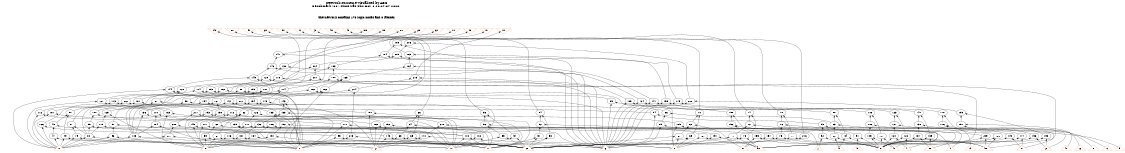 # Network structure generated by ABC

digraph network {
size = "7.5,10";
center = true;
edge [dir = back];

{
  node [shape = plaintext];
  edge [style = invis];
  LevelTitle1 [label=""];
  LevelTitle2 [label=""];
  Level10 [label = ""];
  Level9 [label = ""];
  Level8 [label = ""];
  Level7 [label = ""];
  Level6 [label = ""];
  Level5 [label = ""];
  Level4 [label = ""];
  Level3 [label = ""];
  Level2 [label = ""];
  Level1 [label = ""];
  Level0 [label = ""];
  LevelTitle1 ->  LevelTitle2 ->  Level10 ->  Level9 ->  Level8 ->  Level7 ->  Level6 ->  Level5 ->  Level4 ->  Level3 ->  Level2 ->  Level1 ->  Level0;
}

{
  rank = same;
  LevelTitle1;
  title1 [shape=plaintext,
          fontsize=20,
          fontname = "Times-Roman",
          label="Network structure visualized by ABC\nBenchmark \"c8\". Time was Thu Oct  8 20:27:37 2020. "
         ];
}

{
  rank = same;
  LevelTitle2;
  title2 [shape=plaintext,
          fontsize=18,
          fontname = "Times-Roman",
          label="The network contains 170 logic nodes and 0 latches.\n"
         ];
}

{
  rank = same;
  Level10;
  Node29 [label = "d0", shape = invtriangle, color = coral, fillcolor = coral];
  Node30 [label = "e0", shape = invtriangle, color = coral, fillcolor = coral];
  Node31 [label = "f0", shape = invtriangle, color = coral, fillcolor = coral];
  Node32 [label = "g0", shape = invtriangle, color = coral, fillcolor = coral];
  Node33 [label = "h0", shape = invtriangle, color = coral, fillcolor = coral];
  Node34 [label = "i0", shape = invtriangle, color = coral, fillcolor = coral];
  Node35 [label = "j0", shape = invtriangle, color = coral, fillcolor = coral];
  Node36 [label = "k0", shape = invtriangle, color = coral, fillcolor = coral];
  Node37 [label = "l0", shape = invtriangle, color = coral, fillcolor = coral];
  Node38 [label = "m0", shape = invtriangle, color = coral, fillcolor = coral];
  Node39 [label = "n0", shape = invtriangle, color = coral, fillcolor = coral];
  Node40 [label = "o0", shape = invtriangle, color = coral, fillcolor = coral];
  Node41 [label = "p0", shape = invtriangle, color = coral, fillcolor = coral];
  Node42 [label = "q0", shape = invtriangle, color = coral, fillcolor = coral];
  Node43 [label = "r0", shape = invtriangle, color = coral, fillcolor = coral];
  Node44 [label = "s0", shape = invtriangle, color = coral, fillcolor = coral];
  Node45 [label = "t0", shape = invtriangle, color = coral, fillcolor = coral];
  Node46 [label = "u0", shape = invtriangle, color = coral, fillcolor = coral];
}

{
  rank = same;
  Level9;
  Node185 [label = "185\n", shape = ellipse];
  Node206 [label = "206\n", shape = ellipse];
}

{
  rank = same;
  Level8;
  Node147 [label = "147\n", shape = ellipse];
  Node165 [label = "165\n", shape = ellipse];
  Node184 [label = "184\n", shape = ellipse];
  Node205 [label = "205\n", shape = ellipse];
}

{
  rank = same;
  Level7;
  Node130 [label = "130\n", shape = ellipse];
  Node146 [label = "146\n", shape = ellipse];
  Node164 [label = "164\n", shape = ellipse];
  Node183 [label = "183\n", shape = ellipse];
  Node204 [label = "204\n", shape = ellipse];
}

{
  rank = same;
  Level6;
  Node115 [label = "115\n", shape = ellipse];
  Node129 [label = "129\n", shape = ellipse];
  Node145 [label = "145\n", shape = ellipse];
  Node163 [label = "163\n", shape = ellipse];
  Node180 [label = "180\n", shape = ellipse];
  Node201 [label = "201\n", shape = ellipse];
  Node215 [label = "215\n", shape = ellipse];
}

{
  rank = same;
  Level5;
  Node90 [label = "90\n", shape = ellipse];
  Node101 [label = "101\n", shape = ellipse];
  Node114 [label = "114\n", shape = ellipse];
  Node128 [label = "128\n", shape = ellipse];
  Node144 [label = "144\n", shape = ellipse];
  Node160 [label = "160\n", shape = ellipse];
  Node162 [label = "162\n", shape = ellipse];
  Node174 [label = "174\n", shape = ellipse];
  Node182 [label = "182\n", shape = ellipse];
  Node195 [label = "195\n", shape = ellipse];
  Node203 [label = "203\n", shape = ellipse];
  Node214 [label = "214\n", shape = ellipse];
}

{
  rank = same;
  Level4;
  Node87 [label = "87\n", shape = ellipse];
  Node89 [label = "89\n", shape = ellipse];
  Node98 [label = "98\n", shape = ellipse];
  Node109 [label = "109\n", shape = ellipse];
  Node113 [label = "113\n", shape = ellipse];
  Node124 [label = "124\n", shape = ellipse];
  Node127 [label = "127\n", shape = ellipse];
  Node141 [label = "141\n", shape = ellipse];
  Node142 [label = "142\n", shape = ellipse];
  Node143 [label = "143\n", shape = ellipse];
  Node154 [label = "154\n", shape = ellipse];
  Node159 [label = "159\n", shape = ellipse];
  Node161 [label = "161\n", shape = ellipse];
  Node173 [label = "173\n", shape = ellipse];
  Node179 [label = "179\n", shape = ellipse];
  Node181 [label = "181\n", shape = ellipse];
  Node194 [label = "194\n", shape = ellipse];
  Node200 [label = "200\n", shape = ellipse];
  Node202 [label = "202\n", shape = ellipse];
  Node212 [label = "212\n", shape = ellipse];
}

{
  rank = same;
  Level3;
  Node50 [label = "50\n", shape = ellipse];
  Node54 [label = "54\n", shape = ellipse];
  Node58 [label = "58\n", shape = ellipse];
  Node62 [label = "62\n", shape = ellipse];
  Node66 [label = "66\n", shape = ellipse];
  Node70 [label = "70\n", shape = ellipse];
  Node74 [label = "74\n", shape = ellipse];
  Node78 [label = "78\n", shape = ellipse];
  Node86 [label = "86\n", shape = ellipse];
  Node88 [label = "88\n", shape = ellipse];
  Node94 [label = "94\n", shape = ellipse];
  Node100 [label = "100\n", shape = ellipse];
  Node108 [label = "108\n", shape = ellipse];
  Node110 [label = "110\n", shape = ellipse];
  Node112 [label = "112\n", shape = ellipse];
  Node123 [label = "123\n", shape = ellipse];
  Node125 [label = "125\n", shape = ellipse];
  Node126 [label = "126\n", shape = ellipse];
  Node133 [label = "133\n", shape = ellipse];
  Node136 [label = "136\n", shape = ellipse];
  Node140 [label = "140\n", shape = ellipse];
  Node150 [label = "150\n", shape = ellipse];
  Node153 [label = "153\n", shape = ellipse];
  Node158 [label = "158\n", shape = ellipse];
  Node169 [label = "169\n", shape = ellipse];
  Node172 [label = "172\n", shape = ellipse];
  Node178 [label = "178\n", shape = ellipse];
  Node187 [label = "187\n", shape = ellipse];
  Node190 [label = "190\n", shape = ellipse];
  Node193 [label = "193\n", shape = ellipse];
  Node199 [label = "199\n", shape = ellipse];
  Node211 [label = "211\n", shape = ellipse];
}

{
  rank = same;
  Level2;
  Node48 [label = "48\n", shape = ellipse];
  Node52 [label = "52\n", shape = ellipse];
  Node56 [label = "56\n", shape = ellipse];
  Node60 [label = "60\n", shape = ellipse];
  Node64 [label = "64\n", shape = ellipse];
  Node68 [label = "68\n", shape = ellipse];
  Node72 [label = "72\n", shape = ellipse];
  Node76 [label = "76\n", shape = ellipse];
  Node81 [label = "81\n", shape = ellipse];
  Node83 [label = "83\n", shape = ellipse];
  Node85 [label = "85\n", shape = ellipse];
  Node93 [label = "93\n", shape = ellipse];
  Node97 [label = "97\n", shape = ellipse];
  Node99 [label = "99\n", shape = ellipse];
  Node104 [label = "104\n", shape = ellipse];
  Node106 [label = "106\n", shape = ellipse];
  Node111 [label = "111\n", shape = ellipse];
  Node117 [label = "117\n", shape = ellipse];
  Node119 [label = "119\n", shape = ellipse];
  Node121 [label = "121\n", shape = ellipse];
  Node132 [label = "132\n", shape = ellipse];
  Node135 [label = "135\n", shape = ellipse];
  Node138 [label = "138\n", shape = ellipse];
  Node149 [label = "149\n", shape = ellipse];
  Node152 [label = "152\n", shape = ellipse];
  Node156 [label = "156\n", shape = ellipse];
  Node166 [label = "166\n", shape = ellipse];
  Node168 [label = "168\n", shape = ellipse];
  Node171 [label = "171\n", shape = ellipse];
  Node176 [label = "176\n", shape = ellipse];
  Node186 [label = "186\n", shape = ellipse];
  Node189 [label = "189\n", shape = ellipse];
  Node192 [label = "192\n", shape = ellipse];
  Node197 [label = "197\n", shape = ellipse];
  Node208 [label = "208\n", shape = ellipse];
  Node210 [label = "210\n", shape = ellipse];
}

{
  rank = same;
  Level1;
  Node47 [label = "47\n", shape = ellipse];
  Node49 [label = "49\n", shape = ellipse];
  Node51 [label = "51\n", shape = ellipse];
  Node53 [label = "53\n", shape = ellipse];
  Node55 [label = "55\n", shape = ellipse];
  Node57 [label = "57\n", shape = ellipse];
  Node59 [label = "59\n", shape = ellipse];
  Node61 [label = "61\n", shape = ellipse];
  Node63 [label = "63\n", shape = ellipse];
  Node65 [label = "65\n", shape = ellipse];
  Node67 [label = "67\n", shape = ellipse];
  Node69 [label = "69\n", shape = ellipse];
  Node71 [label = "71\n", shape = ellipse];
  Node73 [label = "73\n", shape = ellipse];
  Node75 [label = "75\n", shape = ellipse];
  Node77 [label = "77\n", shape = ellipse];
  Node79 [label = "79\n", shape = ellipse];
  Node80 [label = "80\n", shape = ellipse];
  Node82 [label = "82\n", shape = ellipse];
  Node84 [label = "84\n", shape = ellipse];
  Node91 [label = "91\n", shape = ellipse];
  Node92 [label = "92\n", shape = ellipse];
  Node95 [label = "95\n", shape = ellipse];
  Node96 [label = "96\n", shape = ellipse];
  Node102 [label = "102\n", shape = ellipse];
  Node103 [label = "103\n", shape = ellipse];
  Node105 [label = "105\n", shape = ellipse];
  Node107 [label = "107\n", shape = ellipse];
  Node116 [label = "116\n", shape = ellipse];
  Node118 [label = "118\n", shape = ellipse];
  Node120 [label = "120\n", shape = ellipse];
  Node122 [label = "122\n", shape = ellipse];
  Node131 [label = "131\n", shape = ellipse];
  Node134 [label = "134\n", shape = ellipse];
  Node137 [label = "137\n", shape = ellipse];
  Node139 [label = "139\n", shape = ellipse];
  Node148 [label = "148\n", shape = ellipse];
  Node151 [label = "151\n", shape = ellipse];
  Node155 [label = "155\n", shape = ellipse];
  Node157 [label = "157\n", shape = ellipse];
  Node167 [label = "167\n", shape = ellipse];
  Node170 [label = "170\n", shape = ellipse];
  Node175 [label = "175\n", shape = ellipse];
  Node177 [label = "177\n", shape = ellipse];
  Node188 [label = "188\n", shape = ellipse];
  Node191 [label = "191\n", shape = ellipse];
  Node196 [label = "196\n", shape = ellipse];
  Node198 [label = "198\n", shape = ellipse];
  Node207 [label = "207\n", shape = ellipse];
  Node209 [label = "209\n", shape = ellipse];
  Node213 [label = "213\n", shape = ellipse];
  Node216 [label = "216\n", shape = ellipse];
}

{
  rank = same;
  Level0;
  Node1 [label = "a", shape = triangle, color = coral, fillcolor = coral];
  Node2 [label = "b", shape = triangle, color = coral, fillcolor = coral];
  Node3 [label = "c", shape = triangle, color = coral, fillcolor = coral];
  Node4 [label = "d", shape = triangle, color = coral, fillcolor = coral];
  Node5 [label = "e", shape = triangle, color = coral, fillcolor = coral];
  Node6 [label = "f", shape = triangle, color = coral, fillcolor = coral];
  Node7 [label = "g", shape = triangle, color = coral, fillcolor = coral];
  Node8 [label = "h", shape = triangle, color = coral, fillcolor = coral];
  Node9 [label = "i", shape = triangle, color = coral, fillcolor = coral];
  Node10 [label = "j", shape = triangle, color = coral, fillcolor = coral];
  Node11 [label = "k", shape = triangle, color = coral, fillcolor = coral];
  Node12 [label = "l", shape = triangle, color = coral, fillcolor = coral];
  Node13 [label = "m", shape = triangle, color = coral, fillcolor = coral];
  Node14 [label = "n", shape = triangle, color = coral, fillcolor = coral];
  Node15 [label = "o", shape = triangle, color = coral, fillcolor = coral];
  Node16 [label = "p", shape = triangle, color = coral, fillcolor = coral];
  Node17 [label = "q", shape = triangle, color = coral, fillcolor = coral];
  Node18 [label = "r", shape = triangle, color = coral, fillcolor = coral];
  Node19 [label = "s", shape = triangle, color = coral, fillcolor = coral];
  Node20 [label = "u", shape = triangle, color = coral, fillcolor = coral];
  Node21 [label = "v", shape = triangle, color = coral, fillcolor = coral];
  Node22 [label = "w", shape = triangle, color = coral, fillcolor = coral];
  Node23 [label = "x", shape = triangle, color = coral, fillcolor = coral];
  Node24 [label = "y", shape = triangle, color = coral, fillcolor = coral];
  Node25 [label = "z", shape = triangle, color = coral, fillcolor = coral];
  Node26 [label = "a0", shape = triangle, color = coral, fillcolor = coral];
  Node27 [label = "b0", shape = triangle, color = coral, fillcolor = coral];
  Node28 [label = "c0", shape = triangle, color = coral, fillcolor = coral];
}

title1 -> title2 [style = invis];
title2 -> Node29 [style = invis];
title2 -> Node30 [style = invis];
title2 -> Node31 [style = invis];
title2 -> Node32 [style = invis];
title2 -> Node33 [style = invis];
title2 -> Node34 [style = invis];
title2 -> Node35 [style = invis];
title2 -> Node36 [style = invis];
title2 -> Node37 [style = invis];
title2 -> Node38 [style = invis];
title2 -> Node39 [style = invis];
title2 -> Node40 [style = invis];
title2 -> Node41 [style = invis];
title2 -> Node42 [style = invis];
title2 -> Node43 [style = invis];
title2 -> Node44 [style = invis];
title2 -> Node45 [style = invis];
title2 -> Node46 [style = invis];
Node29 -> Node30 [style = invis];
Node30 -> Node31 [style = invis];
Node31 -> Node32 [style = invis];
Node32 -> Node33 [style = invis];
Node33 -> Node34 [style = invis];
Node34 -> Node35 [style = invis];
Node35 -> Node36 [style = invis];
Node36 -> Node37 [style = invis];
Node37 -> Node38 [style = invis];
Node38 -> Node39 [style = invis];
Node39 -> Node40 [style = invis];
Node40 -> Node41 [style = invis];
Node41 -> Node42 [style = invis];
Node42 -> Node43 [style = invis];
Node43 -> Node44 [style = invis];
Node44 -> Node45 [style = invis];
Node45 -> Node46 [style = invis];
Node29 -> Node50 [style = solid];
Node30 -> Node54 [style = solid];
Node31 -> Node58 [style = solid];
Node32 -> Node62 [style = solid];
Node33 -> Node66 [style = solid];
Node34 -> Node70 [style = solid];
Node35 -> Node74 [style = solid];
Node36 -> Node78 [style = solid];
Node37 -> Node216 [style = solid];
Node38 -> Node90 [style = solid];
Node39 -> Node101 [style = solid];
Node40 -> Node115 [style = solid];
Node41 -> Node130 [style = solid];
Node42 -> Node147 [style = solid];
Node43 -> Node165 [style = solid];
Node44 -> Node185 [style = solid];
Node45 -> Node206 [style = solid];
Node46 -> Node215 [style = solid];
Node47 -> Node20 [style = solid];
Node47 -> Node28 [style = solid];
Node48 -> Node9 [style = solid];
Node48 -> Node47 [style = solid];
Node49 -> Node20 [style = solid];
Node49 -> Node28 [style = solid];
Node50 -> Node48 [style = solid];
Node50 -> Node49 [style = solid];
Node51 -> Node21 [style = solid];
Node51 -> Node28 [style = solid];
Node52 -> Node10 [style = solid];
Node52 -> Node51 [style = solid];
Node53 -> Node21 [style = solid];
Node53 -> Node28 [style = solid];
Node54 -> Node52 [style = solid];
Node54 -> Node53 [style = solid];
Node55 -> Node22 [style = solid];
Node55 -> Node28 [style = solid];
Node56 -> Node11 [style = solid];
Node56 -> Node55 [style = solid];
Node57 -> Node22 [style = solid];
Node57 -> Node28 [style = solid];
Node58 -> Node56 [style = solid];
Node58 -> Node57 [style = solid];
Node59 -> Node23 [style = solid];
Node59 -> Node28 [style = solid];
Node60 -> Node12 [style = solid];
Node60 -> Node59 [style = solid];
Node61 -> Node23 [style = solid];
Node61 -> Node28 [style = solid];
Node62 -> Node60 [style = solid];
Node62 -> Node61 [style = solid];
Node63 -> Node24 [style = solid];
Node63 -> Node28 [style = solid];
Node64 -> Node13 [style = solid];
Node64 -> Node63 [style = solid];
Node65 -> Node24 [style = solid];
Node65 -> Node28 [style = solid];
Node66 -> Node64 [style = solid];
Node66 -> Node65 [style = solid];
Node67 -> Node25 [style = solid];
Node67 -> Node28 [style = solid];
Node68 -> Node14 [style = solid];
Node68 -> Node67 [style = solid];
Node69 -> Node25 [style = solid];
Node69 -> Node28 [style = solid];
Node70 -> Node68 [style = solid];
Node70 -> Node69 [style = solid];
Node71 -> Node26 [style = solid];
Node71 -> Node28 [style = solid];
Node72 -> Node15 [style = solid];
Node72 -> Node71 [style = solid];
Node73 -> Node26 [style = solid];
Node73 -> Node28 [style = solid];
Node74 -> Node72 [style = solid];
Node74 -> Node73 [style = solid];
Node75 -> Node27 [style = solid];
Node75 -> Node28 [style = solid];
Node76 -> Node16 [style = solid];
Node76 -> Node75 [style = solid];
Node77 -> Node27 [style = solid];
Node77 -> Node28 [style = solid];
Node78 -> Node76 [style = solid];
Node78 -> Node77 [style = solid];
Node79 -> Node18 [style = solid];
Node79 -> Node20 [style = solid];
Node80 -> Node18 [style = solid];
Node80 -> Node20 [style = solid];
Node81 -> Node79 [style = solid];
Node81 -> Node80 [style = solid];
Node82 -> Node1 [style = solid];
Node82 -> Node19 [style = solid];
Node83 -> Node9 [style = solid];
Node83 -> Node82 [style = solid];
Node84 -> Node1 [style = solid];
Node84 -> Node19 [style = solid];
Node85 -> Node17 [style = solid];
Node85 -> Node84 [style = solid];
Node86 -> Node83 [style = solid];
Node86 -> Node85 [style = solid];
Node87 -> Node81 [style = solid];
Node87 -> Node86 [style = solid];
Node88 -> Node83 [style = solid];
Node88 -> Node84 [style = solid];
Node89 -> Node17 [style = solid];
Node89 -> Node88 [style = solid];
Node90 -> Node87 [style = solid];
Node90 -> Node89 [style = solid];
Node91 -> Node2 [style = solid];
Node91 -> Node19 [style = solid];
Node92 -> Node10 [style = solid];
Node92 -> Node19 [style = solid];
Node93 -> Node91 [style = solid];
Node93 -> Node92 [style = solid];
Node94 -> Node17 [style = solid];
Node94 -> Node93 [style = solid];
Node95 -> Node17 [style = solid];
Node95 -> Node18 [style = solid];
Node96 -> Node20 [style = solid];
Node96 -> Node21 [style = solid];
Node97 -> Node95 [style = solid];
Node97 -> Node96 [style = solid];
Node98 -> Node94 [style = solid];
Node98 -> Node97 [style = solid];
Node99 -> Node17 [style = solid];
Node99 -> Node80 [style = solid];
Node100 -> Node21 [style = solid];
Node100 -> Node99 [style = solid];
Node101 -> Node98 [style = solid];
Node101 -> Node100 [style = solid];
Node102 -> Node21 [style = solid];
Node102 -> Node22 [style = solid];
Node103 -> Node20 [style = solid];
Node103 -> Node21 [style = solid];
Node104 -> Node18 [style = solid];
Node104 -> Node103 [style = solid];
Node105 -> Node11 [style = solid];
Node105 -> Node19 [style = solid];
Node106 -> Node3 [style = solid];
Node106 -> Node105 [style = solid];
Node107 -> Node11 [style = solid];
Node107 -> Node19 [style = solid];
Node108 -> Node106 [style = solid];
Node108 -> Node107 [style = solid];
Node109 -> Node17 [style = solid];
Node109 -> Node108 [style = solid];
Node110 -> Node22 [style = solid];
Node110 -> Node104 [style = solid];
Node111 -> Node18 [style = solid];
Node111 -> Node102 [style = solid];
Node112 -> Node20 [style = solid];
Node112 -> Node111 [style = solid];
Node113 -> Node110 [style = solid];
Node113 -> Node112 [style = solid];
Node114 -> Node17 [style = solid];
Node114 -> Node113 [style = solid];
Node115 -> Node109 [style = solid];
Node115 -> Node114 [style = solid];
Node116 -> Node22 [style = solid];
Node116 -> Node23 [style = solid];
Node117 -> Node21 [style = solid];
Node117 -> Node116 [style = solid];
Node118 -> Node21 [style = solid];
Node118 -> Node22 [style = solid];
Node119 -> Node80 [style = solid];
Node119 -> Node118 [style = solid];
Node120 -> Node12 [style = solid];
Node120 -> Node19 [style = solid];
Node121 -> Node4 [style = solid];
Node121 -> Node120 [style = solid];
Node122 -> Node12 [style = solid];
Node122 -> Node19 [style = solid];
Node123 -> Node121 [style = solid];
Node123 -> Node122 [style = solid];
Node124 -> Node17 [style = solid];
Node124 -> Node123 [style = solid];
Node125 -> Node23 [style = solid];
Node125 -> Node119 [style = solid];
Node126 -> Node18 [style = solid];
Node126 -> Node117 [style = solid];
Node127 -> Node20 [style = solid];
Node127 -> Node126 [style = solid];
Node128 -> Node125 [style = solid];
Node128 -> Node127 [style = solid];
Node129 -> Node17 [style = solid];
Node129 -> Node128 [style = solid];
Node130 -> Node124 [style = solid];
Node130 -> Node129 [style = solid];
Node131 -> Node23 [style = solid];
Node131 -> Node24 [style = solid];
Node132 -> Node22 [style = solid];
Node132 -> Node131 [style = solid];
Node133 -> Node21 [style = solid];
Node133 -> Node132 [style = solid];
Node134 -> Node22 [style = solid];
Node134 -> Node23 [style = solid];
Node135 -> Node18 [style = solid];
Node135 -> Node134 [style = solid];
Node136 -> Node103 [style = solid];
Node136 -> Node135 [style = solid];
Node137 -> Node13 [style = solid];
Node137 -> Node19 [style = solid];
Node138 -> Node5 [style = solid];
Node138 -> Node137 [style = solid];
Node139 -> Node13 [style = solid];
Node139 -> Node19 [style = solid];
Node140 -> Node138 [style = solid];
Node140 -> Node139 [style = solid];
Node141 -> Node17 [style = solid];
Node141 -> Node140 [style = solid];
Node142 -> Node24 [style = solid];
Node142 -> Node136 [style = solid];
Node143 -> Node18 [style = solid];
Node143 -> Node133 [style = solid];
Node144 -> Node20 [style = solid];
Node144 -> Node143 [style = solid];
Node145 -> Node142 [style = solid];
Node145 -> Node144 [style = solid];
Node146 -> Node17 [style = solid];
Node146 -> Node145 [style = solid];
Node147 -> Node141 [style = solid];
Node147 -> Node146 [style = solid];
Node148 -> Node24 [style = solid];
Node148 -> Node25 [style = solid];
Node149 -> Node23 [style = solid];
Node149 -> Node148 [style = solid];
Node150 -> Node22 [style = solid];
Node150 -> Node149 [style = solid];
Node151 -> Node23 [style = solid];
Node151 -> Node24 [style = solid];
Node152 -> Node22 [style = solid];
Node152 -> Node151 [style = solid];
Node153 -> Node18 [style = solid];
Node153 -> Node152 [style = solid];
Node154 -> Node103 [style = solid];
Node154 -> Node153 [style = solid];
Node155 -> Node14 [style = solid];
Node155 -> Node19 [style = solid];
Node156 -> Node6 [style = solid];
Node156 -> Node155 [style = solid];
Node157 -> Node14 [style = solid];
Node157 -> Node19 [style = solid];
Node158 -> Node156 [style = solid];
Node158 -> Node157 [style = solid];
Node159 -> Node17 [style = solid];
Node159 -> Node158 [style = solid];
Node160 -> Node25 [style = solid];
Node160 -> Node154 [style = solid];
Node161 -> Node103 [style = solid];
Node161 -> Node150 [style = solid];
Node162 -> Node18 [style = solid];
Node162 -> Node161 [style = solid];
Node163 -> Node160 [style = solid];
Node163 -> Node162 [style = solid];
Node164 -> Node17 [style = solid];
Node164 -> Node163 [style = solid];
Node165 -> Node159 [style = solid];
Node165 -> Node164 [style = solid];
Node166 -> Node20 [style = solid];
Node166 -> Node118 [style = solid];
Node167 -> Node25 [style = solid];
Node167 -> Node26 [style = solid];
Node168 -> Node24 [style = solid];
Node168 -> Node167 [style = solid];
Node169 -> Node23 [style = solid];
Node169 -> Node168 [style = solid];
Node170 -> Node24 [style = solid];
Node170 -> Node25 [style = solid];
Node171 -> Node23 [style = solid];
Node171 -> Node170 [style = solid];
Node172 -> Node22 [style = solid];
Node172 -> Node171 [style = solid];
Node173 -> Node18 [style = solid];
Node173 -> Node172 [style = solid];
Node174 -> Node103 [style = solid];
Node174 -> Node173 [style = solid];
Node175 -> Node15 [style = solid];
Node175 -> Node19 [style = solid];
Node176 -> Node7 [style = solid];
Node176 -> Node175 [style = solid];
Node177 -> Node15 [style = solid];
Node177 -> Node19 [style = solid];
Node178 -> Node176 [style = solid];
Node178 -> Node177 [style = solid];
Node179 -> Node17 [style = solid];
Node179 -> Node178 [style = solid];
Node180 -> Node26 [style = solid];
Node180 -> Node174 [style = solid];
Node181 -> Node166 [style = solid];
Node181 -> Node169 [style = solid];
Node182 -> Node18 [style = solid];
Node182 -> Node181 [style = solid];
Node183 -> Node180 [style = solid];
Node183 -> Node182 [style = solid];
Node184 -> Node17 [style = solid];
Node184 -> Node183 [style = solid];
Node185 -> Node179 [style = solid];
Node185 -> Node184 [style = solid];
Node186 -> Node21 [style = solid];
Node186 -> Node134 [style = solid];
Node187 -> Node20 [style = solid];
Node187 -> Node186 [style = solid];
Node188 -> Node26 [style = solid];
Node188 -> Node27 [style = solid];
Node189 -> Node25 [style = solid];
Node189 -> Node188 [style = solid];
Node190 -> Node24 [style = solid];
Node190 -> Node189 [style = solid];
Node191 -> Node25 [style = solid];
Node191 -> Node26 [style = solid];
Node192 -> Node24 [style = solid];
Node192 -> Node191 [style = solid];
Node193 -> Node23 [style = solid];
Node193 -> Node192 [style = solid];
Node194 -> Node118 [style = solid];
Node194 -> Node193 [style = solid];
Node195 -> Node80 [style = solid];
Node195 -> Node194 [style = solid];
Node196 -> Node16 [style = solid];
Node196 -> Node19 [style = solid];
Node197 -> Node8 [style = solid];
Node197 -> Node196 [style = solid];
Node198 -> Node16 [style = solid];
Node198 -> Node19 [style = solid];
Node199 -> Node197 [style = solid];
Node199 -> Node198 [style = solid];
Node200 -> Node17 [style = solid];
Node200 -> Node199 [style = solid];
Node201 -> Node27 [style = solid];
Node201 -> Node195 [style = solid];
Node202 -> Node187 [style = solid];
Node202 -> Node190 [style = solid];
Node203 -> Node18 [style = solid];
Node203 -> Node202 [style = solid];
Node204 -> Node201 [style = solid];
Node204 -> Node203 [style = solid];
Node205 -> Node17 [style = solid];
Node205 -> Node204 [style = solid];
Node206 -> Node200 [style = solid];
Node206 -> Node205 [style = solid];
Node207 -> Node20 [style = solid];
Node207 -> Node21 [style = solid];
Node208 -> Node134 [style = solid];
Node208 -> Node207 [style = solid];
Node209 -> Node26 [style = solid];
Node209 -> Node27 [style = solid];
Node210 -> Node170 [style = solid];
Node210 -> Node209 [style = solid];
Node211 -> Node208 [style = solid];
Node211 -> Node210 [style = solid];
Node212 -> Node18 [style = solid];
Node212 -> Node211 [style = solid];
Node213 -> Node18 [style = solid];
Node213 -> Node28 [style = solid];
Node214 -> Node212 [style = solid];
Node214 -> Node213 [style = solid];
Node215 -> Node17 [style = solid];
Node215 -> Node214 [style = solid];
Node216 -> Node28 [style = solid];
}

